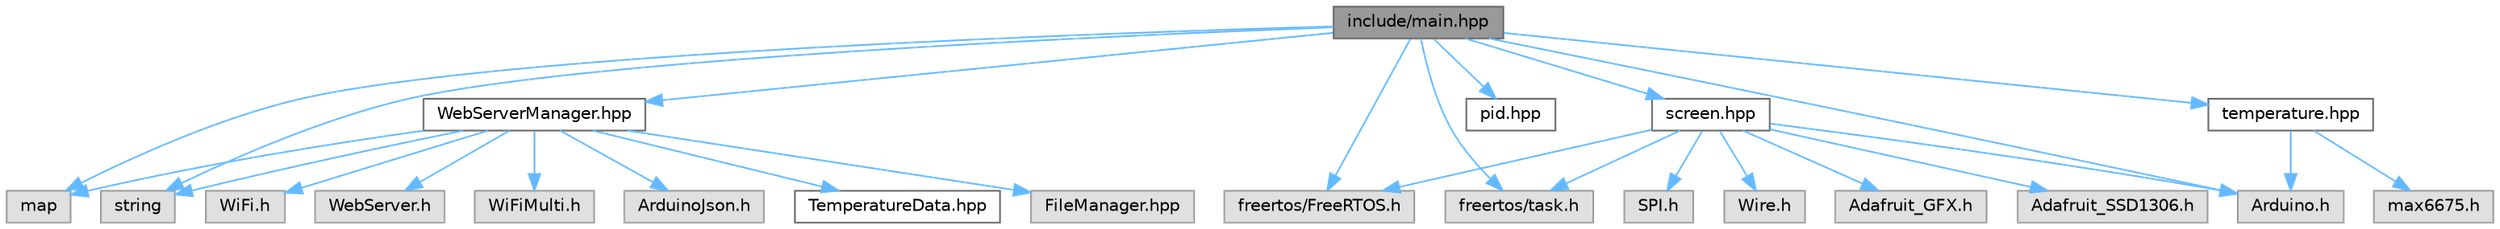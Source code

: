 digraph "include/main.hpp"
{
 // LATEX_PDF_SIZE
  bgcolor="transparent";
  edge [fontname=Helvetica,fontsize=10,labelfontname=Helvetica,labelfontsize=10];
  node [fontname=Helvetica,fontsize=10,shape=box,height=0.2,width=0.4];
  Node1 [id="Node000001",label="include/main.hpp",height=0.2,width=0.4,color="gray40", fillcolor="grey60", style="filled", fontcolor="black",tooltip=" "];
  Node1 -> Node2 [id="edge27_Node000001_Node000002",color="steelblue1",style="solid",tooltip=" "];
  Node2 [id="Node000002",label="freertos/FreeRTOS.h",height=0.2,width=0.4,color="grey60", fillcolor="#E0E0E0", style="filled",tooltip=" "];
  Node1 -> Node3 [id="edge28_Node000001_Node000003",color="steelblue1",style="solid",tooltip=" "];
  Node3 [id="Node000003",label="freertos/task.h",height=0.2,width=0.4,color="grey60", fillcolor="#E0E0E0", style="filled",tooltip=" "];
  Node1 -> Node4 [id="edge29_Node000001_Node000004",color="steelblue1",style="solid",tooltip=" "];
  Node4 [id="Node000004",label="Arduino.h",height=0.2,width=0.4,color="grey60", fillcolor="#E0E0E0", style="filled",tooltip=" "];
  Node1 -> Node5 [id="edge30_Node000001_Node000005",color="steelblue1",style="solid",tooltip=" "];
  Node5 [id="Node000005",label="map",height=0.2,width=0.4,color="grey60", fillcolor="#E0E0E0", style="filled",tooltip=" "];
  Node1 -> Node6 [id="edge31_Node000001_Node000006",color="steelblue1",style="solid",tooltip=" "];
  Node6 [id="Node000006",label="string",height=0.2,width=0.4,color="grey60", fillcolor="#E0E0E0", style="filled",tooltip=" "];
  Node1 -> Node7 [id="edge32_Node000001_Node000007",color="steelblue1",style="solid",tooltip=" "];
  Node7 [id="Node000007",label="pid.hpp",height=0.2,width=0.4,color="grey40", fillcolor="white", style="filled",URL="$d4/db9/pid_8hpp.html",tooltip=" "];
  Node1 -> Node8 [id="edge33_Node000001_Node000008",color="steelblue1",style="solid",tooltip=" "];
  Node8 [id="Node000008",label="WebServerManager.hpp",height=0.2,width=0.4,color="grey40", fillcolor="white", style="filled",URL="$d4/dd5/WebServerManager_8hpp.html",tooltip="Web server manager class definition."];
  Node8 -> Node9 [id="edge34_Node000008_Node000009",color="steelblue1",style="solid",tooltip=" "];
  Node9 [id="Node000009",label="WiFi.h",height=0.2,width=0.4,color="grey60", fillcolor="#E0E0E0", style="filled",tooltip=" "];
  Node8 -> Node10 [id="edge35_Node000008_Node000010",color="steelblue1",style="solid",tooltip=" "];
  Node10 [id="Node000010",label="WebServer.h",height=0.2,width=0.4,color="grey60", fillcolor="#E0E0E0", style="filled",tooltip=" "];
  Node8 -> Node11 [id="edge36_Node000008_Node000011",color="steelblue1",style="solid",tooltip=" "];
  Node11 [id="Node000011",label="WiFiMulti.h",height=0.2,width=0.4,color="grey60", fillcolor="#E0E0E0", style="filled",tooltip=" "];
  Node8 -> Node12 [id="edge37_Node000008_Node000012",color="steelblue1",style="solid",tooltip=" "];
  Node12 [id="Node000012",label="ArduinoJson.h",height=0.2,width=0.4,color="grey60", fillcolor="#E0E0E0", style="filled",tooltip=" "];
  Node8 -> Node5 [id="edge38_Node000008_Node000005",color="steelblue1",style="solid",tooltip=" "];
  Node8 -> Node6 [id="edge39_Node000008_Node000006",color="steelblue1",style="solid",tooltip=" "];
  Node8 -> Node13 [id="edge40_Node000008_Node000013",color="steelblue1",style="solid",tooltip=" "];
  Node13 [id="Node000013",label="TemperatureData.hpp",height=0.2,width=0.4,color="grey40", fillcolor="white", style="filled",URL="$df/d7c/TemperatureData_8hpp.html",tooltip=" "];
  Node8 -> Node14 [id="edge41_Node000008_Node000014",color="steelblue1",style="solid",tooltip=" "];
  Node14 [id="Node000014",label="FileManager.hpp",height=0.2,width=0.4,color="grey60", fillcolor="#E0E0E0", style="filled",tooltip=" "];
  Node1 -> Node15 [id="edge42_Node000001_Node000015",color="steelblue1",style="solid",tooltip=" "];
  Node15 [id="Node000015",label="screen.hpp",height=0.2,width=0.4,color="grey40", fillcolor="white", style="filled",URL="$d6/d5e/screen_8hpp.html",tooltip=" "];
  Node15 -> Node4 [id="edge43_Node000015_Node000004",color="steelblue1",style="solid",tooltip=" "];
  Node15 -> Node2 [id="edge44_Node000015_Node000002",color="steelblue1",style="solid",tooltip=" "];
  Node15 -> Node3 [id="edge45_Node000015_Node000003",color="steelblue1",style="solid",tooltip=" "];
  Node15 -> Node16 [id="edge46_Node000015_Node000016",color="steelblue1",style="solid",tooltip=" "];
  Node16 [id="Node000016",label="SPI.h",height=0.2,width=0.4,color="grey60", fillcolor="#E0E0E0", style="filled",tooltip=" "];
  Node15 -> Node17 [id="edge47_Node000015_Node000017",color="steelblue1",style="solid",tooltip=" "];
  Node17 [id="Node000017",label="Wire.h",height=0.2,width=0.4,color="grey60", fillcolor="#E0E0E0", style="filled",tooltip=" "];
  Node15 -> Node18 [id="edge48_Node000015_Node000018",color="steelblue1",style="solid",tooltip=" "];
  Node18 [id="Node000018",label="Adafruit_GFX.h",height=0.2,width=0.4,color="grey60", fillcolor="#E0E0E0", style="filled",tooltip=" "];
  Node15 -> Node19 [id="edge49_Node000015_Node000019",color="steelblue1",style="solid",tooltip=" "];
  Node19 [id="Node000019",label="Adafruit_SSD1306.h",height=0.2,width=0.4,color="grey60", fillcolor="#E0E0E0", style="filled",tooltip=" "];
  Node1 -> Node20 [id="edge50_Node000001_Node000020",color="steelblue1",style="solid",tooltip=" "];
  Node20 [id="Node000020",label="temperature.hpp",height=0.2,width=0.4,color="grey40", fillcolor="white", style="filled",URL="$dc/d32/temperature_8hpp.html",tooltip=" "];
  Node20 -> Node4 [id="edge51_Node000020_Node000004",color="steelblue1",style="solid",tooltip=" "];
  Node20 -> Node21 [id="edge52_Node000020_Node000021",color="steelblue1",style="solid",tooltip=" "];
  Node21 [id="Node000021",label="max6675.h",height=0.2,width=0.4,color="grey60", fillcolor="#E0E0E0", style="filled",tooltip=" "];
}

